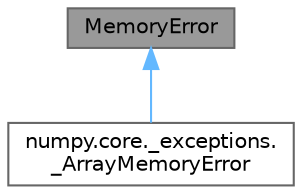 digraph "MemoryError"
{
 // LATEX_PDF_SIZE
  bgcolor="transparent";
  edge [fontname=Helvetica,fontsize=10,labelfontname=Helvetica,labelfontsize=10];
  node [fontname=Helvetica,fontsize=10,shape=box,height=0.2,width=0.4];
  Node1 [id="Node000001",label="MemoryError",height=0.2,width=0.4,color="gray40", fillcolor="grey60", style="filled", fontcolor="black",tooltip=" "];
  Node1 -> Node2 [id="edge1_Node000001_Node000002",dir="back",color="steelblue1",style="solid",tooltip=" "];
  Node2 [id="Node000002",label="numpy.core._exceptions.\l_ArrayMemoryError",height=0.2,width=0.4,color="gray40", fillcolor="white", style="filled",URL="$d2/dba/classnumpy_1_1core_1_1__exceptions_1_1__ArrayMemoryError.html",tooltip=" "];
}
